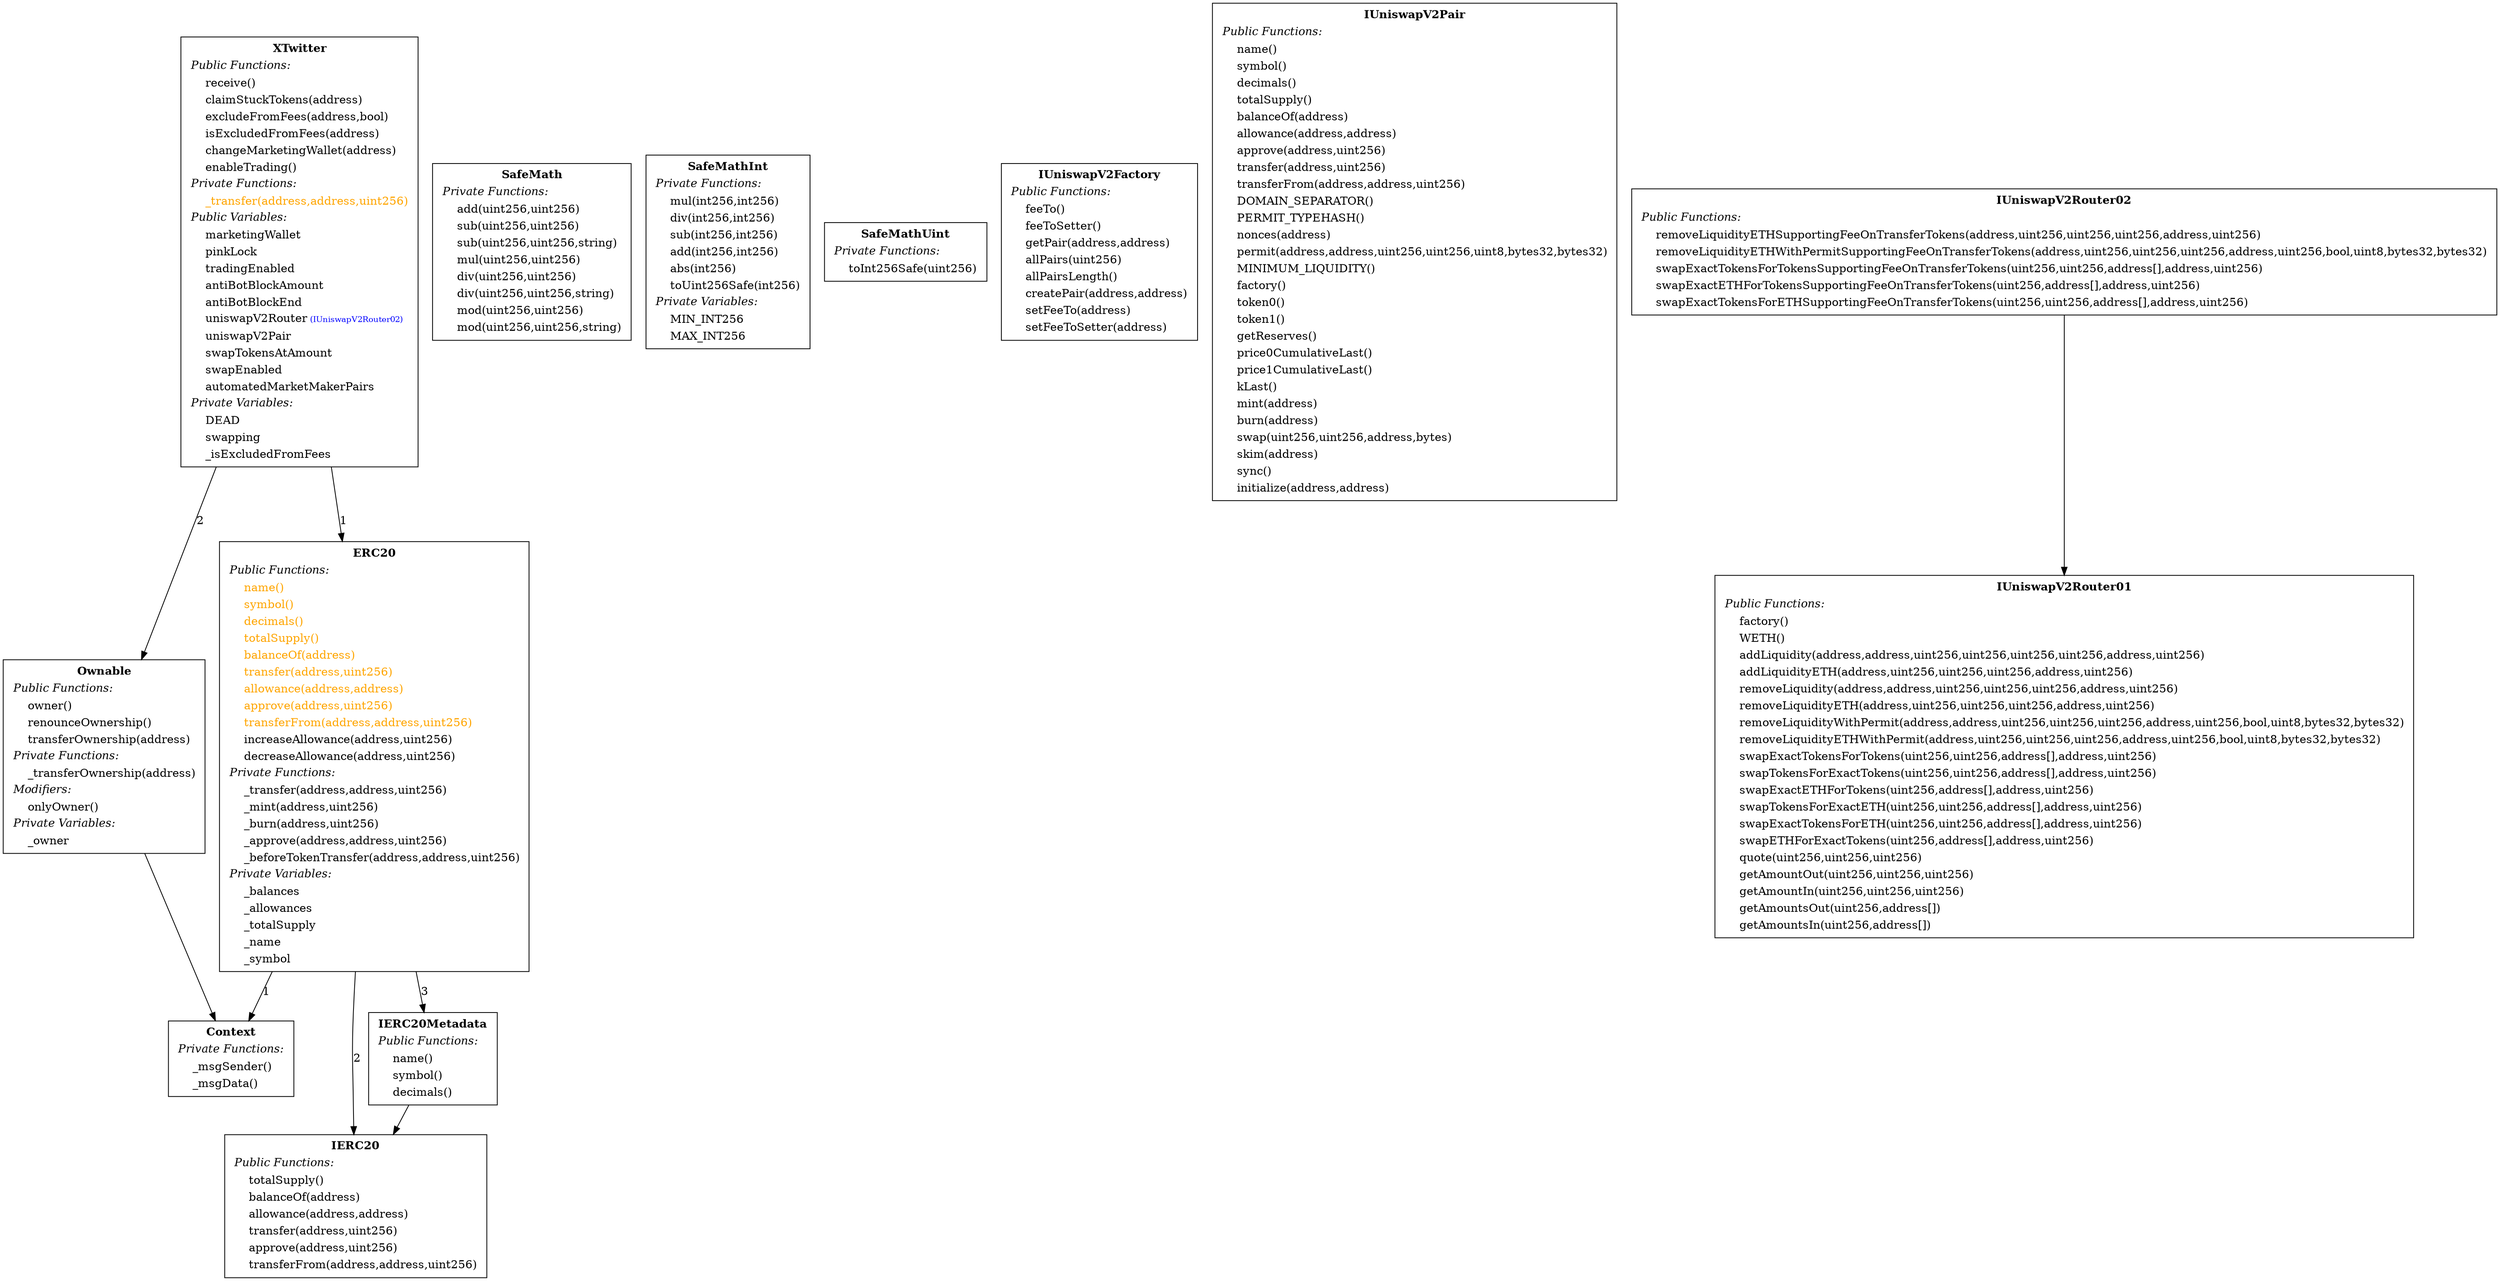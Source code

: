 digraph "" {
Context[shape="box"label=< <TABLE border="0"><TR><TD align="center"><B>Context</B></TD></TR><TR><TD align="left"><I>Private Functions:</I></TD></TR><TR><TD align="left">    _msgSender()</TD></TR><TR><TD align="left">    _msgData()</TD></TR></TABLE> >];

Ownable -> Context;
Ownable[shape="box"label=< <TABLE border="0"><TR><TD align="center"><B>Ownable</B></TD></TR><TR><TD align="left"><I>Public Functions:</I></TD></TR><TR><TD align="left">    owner()</TD></TR><TR><TD align="left">    renounceOwnership()</TD></TR><TR><TD align="left">    transferOwnership(address)</TD></TR><TR><TD align="left"><I>Private Functions:</I></TD></TR><TR><TD align="left">    _transferOwnership(address)</TD></TR><TR><TD align="left"><I>Modifiers:</I></TD></TR><TR><TD align="left">    onlyOwner()</TD></TR><TR><TD align="left"><I>Private Variables:</I></TD></TR><TR><TD align="left">    _owner</TD></TR></TABLE> >];

SafeMath[shape="box"label=< <TABLE border="0"><TR><TD align="center"><B>SafeMath</B></TD></TR><TR><TD align="left"><I>Private Functions:</I></TD></TR><TR><TD align="left">    add(uint256,uint256)</TD></TR><TR><TD align="left">    sub(uint256,uint256)</TD></TR><TR><TD align="left">    sub(uint256,uint256,string)</TD></TR><TR><TD align="left">    mul(uint256,uint256)</TD></TR><TR><TD align="left">    div(uint256,uint256)</TD></TR><TR><TD align="left">    div(uint256,uint256,string)</TD></TR><TR><TD align="left">    mod(uint256,uint256)</TD></TR><TR><TD align="left">    mod(uint256,uint256,string)</TD></TR></TABLE> >];

SafeMathInt[shape="box"label=< <TABLE border="0"><TR><TD align="center"><B>SafeMathInt</B></TD></TR><TR><TD align="left"><I>Private Functions:</I></TD></TR><TR><TD align="left">    mul(int256,int256)</TD></TR><TR><TD align="left">    div(int256,int256)</TD></TR><TR><TD align="left">    sub(int256,int256)</TD></TR><TR><TD align="left">    add(int256,int256)</TD></TR><TR><TD align="left">    abs(int256)</TD></TR><TR><TD align="left">    toUint256Safe(int256)</TD></TR><TR><TD align="left"><I>Private Variables:</I></TD></TR><TR><TD align="left">    MIN_INT256</TD></TR><TR><TD align="left">    MAX_INT256</TD></TR></TABLE> >];

SafeMathUint[shape="box"label=< <TABLE border="0"><TR><TD align="center"><B>SafeMathUint</B></TD></TR><TR><TD align="left"><I>Private Functions:</I></TD></TR><TR><TD align="left">    toInt256Safe(uint256)</TD></TR></TABLE> >];

IUniswapV2Factory[shape="box"label=< <TABLE border="0"><TR><TD align="center"><B>IUniswapV2Factory</B></TD></TR><TR><TD align="left"><I>Public Functions:</I></TD></TR><TR><TD align="left">    feeTo()</TD></TR><TR><TD align="left">    feeToSetter()</TD></TR><TR><TD align="left">    getPair(address,address)</TD></TR><TR><TD align="left">    allPairs(uint256)</TD></TR><TR><TD align="left">    allPairsLength()</TD></TR><TR><TD align="left">    createPair(address,address)</TD></TR><TR><TD align="left">    setFeeTo(address)</TD></TR><TR><TD align="left">    setFeeToSetter(address)</TD></TR></TABLE> >];

IUniswapV2Pair[shape="box"label=< <TABLE border="0"><TR><TD align="center"><B>IUniswapV2Pair</B></TD></TR><TR><TD align="left"><I>Public Functions:</I></TD></TR><TR><TD align="left">    name()</TD></TR><TR><TD align="left">    symbol()</TD></TR><TR><TD align="left">    decimals()</TD></TR><TR><TD align="left">    totalSupply()</TD></TR><TR><TD align="left">    balanceOf(address)</TD></TR><TR><TD align="left">    allowance(address,address)</TD></TR><TR><TD align="left">    approve(address,uint256)</TD></TR><TR><TD align="left">    transfer(address,uint256)</TD></TR><TR><TD align="left">    transferFrom(address,address,uint256)</TD></TR><TR><TD align="left">    DOMAIN_SEPARATOR()</TD></TR><TR><TD align="left">    PERMIT_TYPEHASH()</TD></TR><TR><TD align="left">    nonces(address)</TD></TR><TR><TD align="left">    permit(address,address,uint256,uint256,uint8,bytes32,bytes32)</TD></TR><TR><TD align="left">    MINIMUM_LIQUIDITY()</TD></TR><TR><TD align="left">    factory()</TD></TR><TR><TD align="left">    token0()</TD></TR><TR><TD align="left">    token1()</TD></TR><TR><TD align="left">    getReserves()</TD></TR><TR><TD align="left">    price0CumulativeLast()</TD></TR><TR><TD align="left">    price1CumulativeLast()</TD></TR><TR><TD align="left">    kLast()</TD></TR><TR><TD align="left">    mint(address)</TD></TR><TR><TD align="left">    burn(address)</TD></TR><TR><TD align="left">    swap(uint256,uint256,address,bytes)</TD></TR><TR><TD align="left">    skim(address)</TD></TR><TR><TD align="left">    sync()</TD></TR><TR><TD align="left">    initialize(address,address)</TD></TR></TABLE> >];

IUniswapV2Router01[shape="box"label=< <TABLE border="0"><TR><TD align="center"><B>IUniswapV2Router01</B></TD></TR><TR><TD align="left"><I>Public Functions:</I></TD></TR><TR><TD align="left">    factory()</TD></TR><TR><TD align="left">    WETH()</TD></TR><TR><TD align="left">    addLiquidity(address,address,uint256,uint256,uint256,uint256,address,uint256)</TD></TR><TR><TD align="left">    addLiquidityETH(address,uint256,uint256,uint256,address,uint256)</TD></TR><TR><TD align="left">    removeLiquidity(address,address,uint256,uint256,uint256,address,uint256)</TD></TR><TR><TD align="left">    removeLiquidityETH(address,uint256,uint256,uint256,address,uint256)</TD></TR><TR><TD align="left">    removeLiquidityWithPermit(address,address,uint256,uint256,uint256,address,uint256,bool,uint8,bytes32,bytes32)</TD></TR><TR><TD align="left">    removeLiquidityETHWithPermit(address,uint256,uint256,uint256,address,uint256,bool,uint8,bytes32,bytes32)</TD></TR><TR><TD align="left">    swapExactTokensForTokens(uint256,uint256,address[],address,uint256)</TD></TR><TR><TD align="left">    swapTokensForExactTokens(uint256,uint256,address[],address,uint256)</TD></TR><TR><TD align="left">    swapExactETHForTokens(uint256,address[],address,uint256)</TD></TR><TR><TD align="left">    swapTokensForExactETH(uint256,uint256,address[],address,uint256)</TD></TR><TR><TD align="left">    swapExactTokensForETH(uint256,uint256,address[],address,uint256)</TD></TR><TR><TD align="left">    swapETHForExactTokens(uint256,address[],address,uint256)</TD></TR><TR><TD align="left">    quote(uint256,uint256,uint256)</TD></TR><TR><TD align="left">    getAmountOut(uint256,uint256,uint256)</TD></TR><TR><TD align="left">    getAmountIn(uint256,uint256,uint256)</TD></TR><TR><TD align="left">    getAmountsOut(uint256,address[])</TD></TR><TR><TD align="left">    getAmountsIn(uint256,address[])</TD></TR></TABLE> >];

IUniswapV2Router02 -> IUniswapV2Router01;
IUniswapV2Router02[shape="box"label=< <TABLE border="0"><TR><TD align="center"><B>IUniswapV2Router02</B></TD></TR><TR><TD align="left"><I>Public Functions:</I></TD></TR><TR><TD align="left">    removeLiquidityETHSupportingFeeOnTransferTokens(address,uint256,uint256,uint256,address,uint256)</TD></TR><TR><TD align="left">    removeLiquidityETHWithPermitSupportingFeeOnTransferTokens(address,uint256,uint256,uint256,address,uint256,bool,uint8,bytes32,bytes32)</TD></TR><TR><TD align="left">    swapExactTokensForTokensSupportingFeeOnTransferTokens(uint256,uint256,address[],address,uint256)</TD></TR><TR><TD align="left">    swapExactETHForTokensSupportingFeeOnTransferTokens(uint256,address[],address,uint256)</TD></TR><TR><TD align="left">    swapExactTokensForETHSupportingFeeOnTransferTokens(uint256,uint256,address[],address,uint256)</TD></TR></TABLE> >];

IERC20[shape="box"label=< <TABLE border="0"><TR><TD align="center"><B>IERC20</B></TD></TR><TR><TD align="left"><I>Public Functions:</I></TD></TR><TR><TD align="left">    totalSupply()</TD></TR><TR><TD align="left">    balanceOf(address)</TD></TR><TR><TD align="left">    allowance(address,address)</TD></TR><TR><TD align="left">    transfer(address,uint256)</TD></TR><TR><TD align="left">    approve(address,uint256)</TD></TR><TR><TD align="left">    transferFrom(address,address,uint256)</TD></TR></TABLE> >];

IERC20Metadata -> IERC20;
IERC20Metadata[shape="box"label=< <TABLE border="0"><TR><TD align="center"><B>IERC20Metadata</B></TD></TR><TR><TD align="left"><I>Public Functions:</I></TD></TR><TR><TD align="left">    name()</TD></TR><TR><TD align="left">    symbol()</TD></TR><TR><TD align="left">    decimals()</TD></TR></TABLE> >];

ERC20 -> Context [ label="1" ];
ERC20 -> IERC20 [ label="2" ];
ERC20 -> IERC20Metadata [ label="3" ];
ERC20[shape="box"label=< <TABLE border="0"><TR><TD align="center"><B>ERC20</B></TD></TR><TR><TD align="left"><I>Public Functions:</I></TD></TR><TR><TD align="left"><font color="#FFA500">    name()</font></TD></TR><TR><TD align="left"><font color="#FFA500">    symbol()</font></TD></TR><TR><TD align="left"><font color="#FFA500">    decimals()</font></TD></TR><TR><TD align="left"><font color="#FFA500">    totalSupply()</font></TD></TR><TR><TD align="left"><font color="#FFA500">    balanceOf(address)</font></TD></TR><TR><TD align="left"><font color="#FFA500">    transfer(address,uint256)</font></TD></TR><TR><TD align="left"><font color="#FFA500">    allowance(address,address)</font></TD></TR><TR><TD align="left"><font color="#FFA500">    approve(address,uint256)</font></TD></TR><TR><TD align="left"><font color="#FFA500">    transferFrom(address,address,uint256)</font></TD></TR><TR><TD align="left">    increaseAllowance(address,uint256)</TD></TR><TR><TD align="left">    decreaseAllowance(address,uint256)</TD></TR><TR><TD align="left"><I>Private Functions:</I></TD></TR><TR><TD align="left">    _transfer(address,address,uint256)</TD></TR><TR><TD align="left">    _mint(address,uint256)</TD></TR><TR><TD align="left">    _burn(address,uint256)</TD></TR><TR><TD align="left">    _approve(address,address,uint256)</TD></TR><TR><TD align="left">    _beforeTokenTransfer(address,address,uint256)</TD></TR><TR><TD align="left"><I>Private Variables:</I></TD></TR><TR><TD align="left">    _balances</TD></TR><TR><TD align="left">    _allowances</TD></TR><TR><TD align="left">    _totalSupply</TD></TR><TR><TD align="left">    _name</TD></TR><TR><TD align="left">    _symbol</TD></TR></TABLE> >];

XTwitter -> ERC20 [ label="1" ];
XTwitter -> Ownable [ label="2" ];
XTwitter[shape="box"label=< <TABLE border="0"><TR><TD align="center"><B>XTwitter</B></TD></TR><TR><TD align="left"><I>Public Functions:</I></TD></TR><TR><TD align="left">    receive()</TD></TR><TR><TD align="left">    claimStuckTokens(address)</TD></TR><TR><TD align="left">    excludeFromFees(address,bool)</TD></TR><TR><TD align="left">    isExcludedFromFees(address)</TD></TR><TR><TD align="left">    changeMarketingWallet(address)</TD></TR><TR><TD align="left">    enableTrading()</TD></TR><TR><TD align="left"><I>Private Functions:</I></TD></TR><TR><TD align="left"><font color="#FFA500">    _transfer(address,address,uint256)</font></TD></TR><TR><TD align="left"><I>Public Variables:</I></TD></TR><TR><TD align="left">    marketingWallet</TD></TR><TR><TD align="left">    pinkLock</TD></TR><TR><TD align="left">    tradingEnabled</TD></TR><TR><TD align="left">    antiBotBlockAmount</TD></TR><TR><TD align="left">    antiBotBlockEnd</TD></TR><TR><TD align="left">    uniswapV2Router<font color="blue" POINT-SIZE="10"> (IUniswapV2Router02)</font></TD></TR><TR><TD align="left">    uniswapV2Pair</TD></TR><TR><TD align="left">    swapTokensAtAmount</TD></TR><TR><TD align="left">    swapEnabled</TD></TR><TR><TD align="left">    automatedMarketMakerPairs</TD></TR><TR><TD align="left"><I>Private Variables:</I></TD></TR><TR><TD align="left">    DEAD</TD></TR><TR><TD align="left">    swapping</TD></TR><TR><TD align="left">    _isExcludedFromFees</TD></TR></TABLE> >];

}